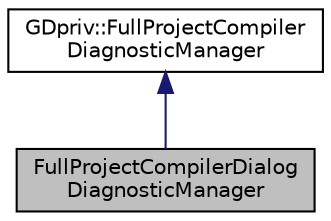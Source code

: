 digraph "FullProjectCompilerDialogDiagnosticManager"
{
  edge [fontname="Helvetica",fontsize="10",labelfontname="Helvetica",labelfontsize="10"];
  node [fontname="Helvetica",fontsize="10",shape=record];
  Node1 [label="FullProjectCompilerDialog\lDiagnosticManager",height=0.2,width=0.4,color="black", fillcolor="grey75", style="filled", fontcolor="black"];
  Node2 -> Node1 [dir="back",color="midnightblue",fontsize="10",style="solid",fontname="Helvetica"];
  Node2 [label="GDpriv::FullProjectCompiler\lDiagnosticManager",height=0.2,width=0.4,color="black", fillcolor="white", style="filled",URL="$de/d35/class_g_dpriv_1_1_full_project_compiler_diagnostic_manager.html",tooltip="Base class for implementing message display for FullProjectCompiler. Inherits from this class and imp..."];
}
